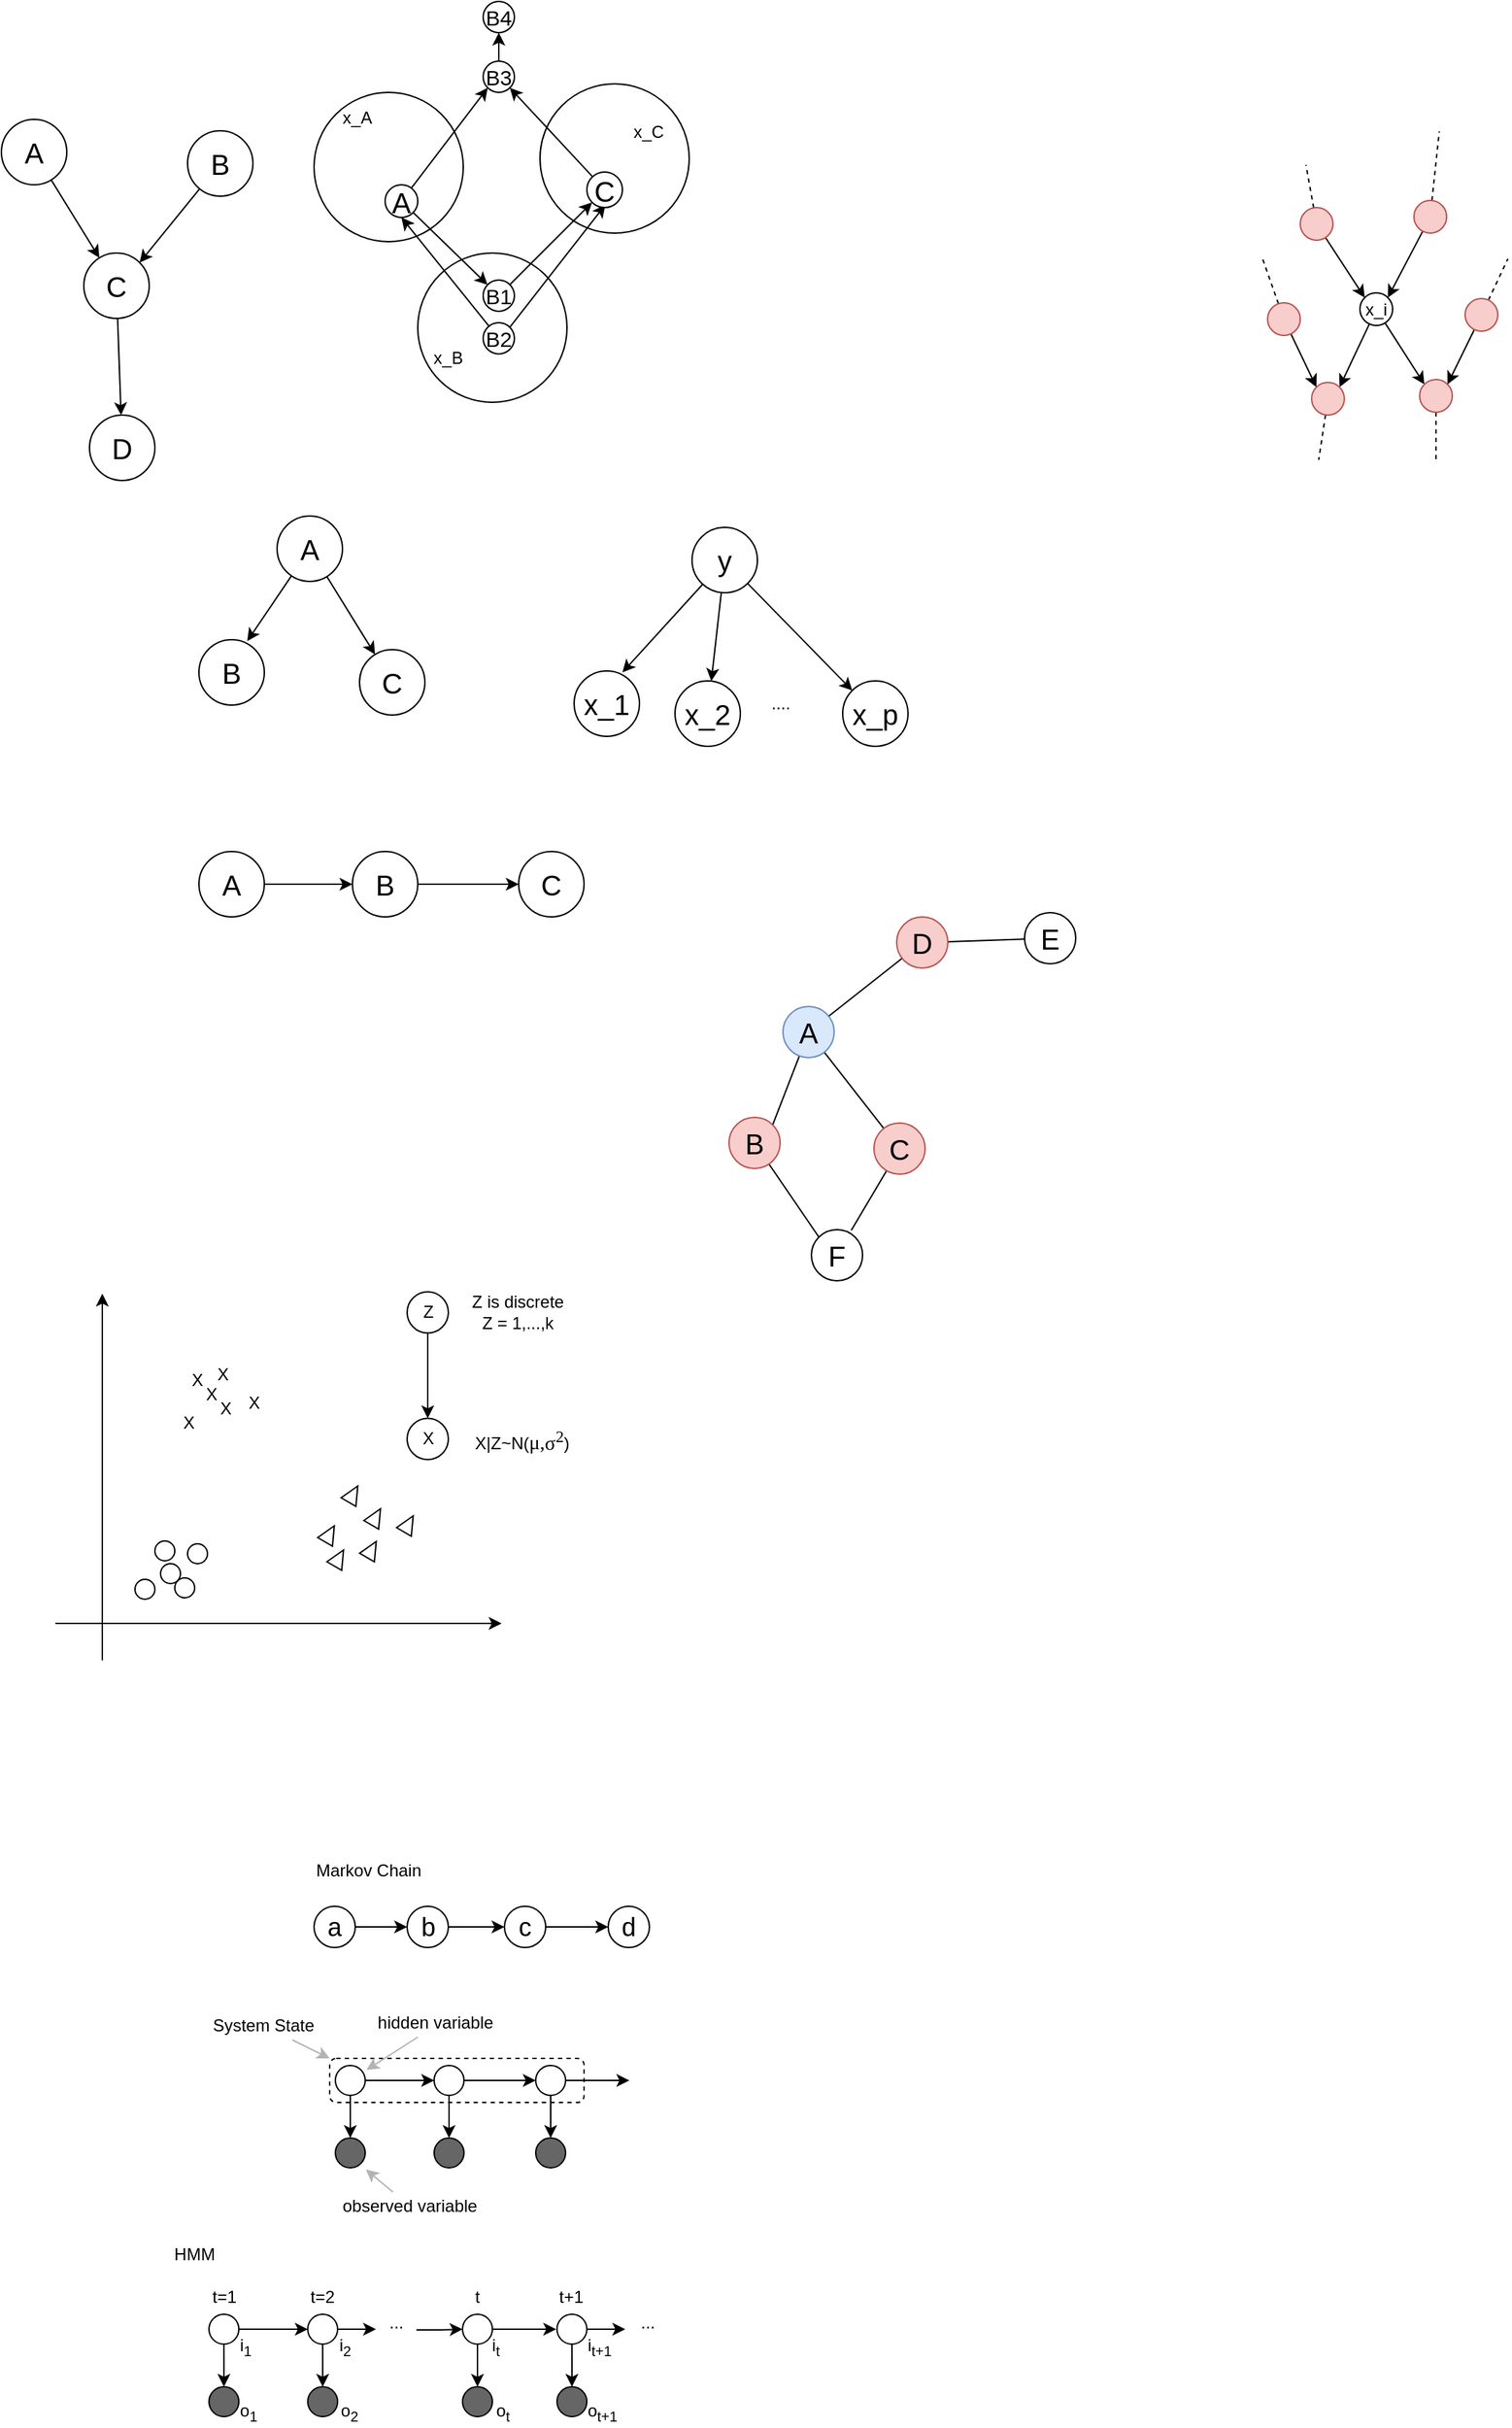 <mxfile version="13.6.2" type="device"><diagram id="UOqRjF8g526RQdRSGzFx" name="Page-1"><mxGraphModel dx="835" dy="733" grid="0" gridSize="10" guides="1" tooltips="1" connect="1" arrows="1" fold="1" page="0" pageScale="1" pageWidth="1000" pageHeight="960" math="0" shadow="0"><root><mxCell id="0"/><mxCell id="1" parent="0"/><mxCell id="JoXQw5JJh2pKvg714i9S-57" value="" style="rounded=1;whiteSpace=wrap;html=1;fillColor=none;dashed=1;" vertex="1" parent="1"><mxGeometry x="230" y="1414" width="179" height="31" as="geometry"/></mxCell><mxCell id="6k96HYvvzPzhT6aikkz2-30" value="" style="ellipse;whiteSpace=wrap;html=1;aspect=fixed;" parent="1" vertex="1"><mxGeometry x="378" y="25" width="105" height="105" as="geometry"/></mxCell><mxCell id="6k96HYvvzPzhT6aikkz2-29" value="" style="ellipse;whiteSpace=wrap;html=1;aspect=fixed;" parent="1" vertex="1"><mxGeometry x="292" y="144" width="105" height="105" as="geometry"/></mxCell><mxCell id="6k96HYvvzPzhT6aikkz2-26" value="" style="ellipse;whiteSpace=wrap;html=1;aspect=fixed;" parent="1" vertex="1"><mxGeometry x="219" y="31" width="105" height="105" as="geometry"/></mxCell><mxCell id="6k96HYvvzPzhT6aikkz2-6" style="rounded=0;orthogonalLoop=1;jettySize=auto;html=1;entryX=0.739;entryY=0.022;entryDx=0;entryDy=0;entryPerimeter=0;" parent="1" source="6k96HYvvzPzhT6aikkz2-1" target="6k96HYvvzPzhT6aikkz2-5" edge="1"><mxGeometry relative="1" as="geometry"/></mxCell><mxCell id="6k96HYvvzPzhT6aikkz2-7" style="edgeStyle=none;rounded=0;orthogonalLoop=1;jettySize=auto;html=1;" parent="1" source="6k96HYvvzPzhT6aikkz2-1" target="6k96HYvvzPzhT6aikkz2-4" edge="1"><mxGeometry relative="1" as="geometry"/></mxCell><mxCell id="6k96HYvvzPzhT6aikkz2-1" value="&lt;font style=&quot;font-size: 20px&quot;&gt;A&lt;/font&gt;" style="ellipse;whiteSpace=wrap;html=1;aspect=fixed;" parent="1" vertex="1"><mxGeometry x="193" y="329" width="46" height="46" as="geometry"/></mxCell><mxCell id="6k96HYvvzPzhT6aikkz2-4" value="&lt;font style=&quot;font-size: 20px&quot;&gt;C&lt;/font&gt;" style="ellipse;whiteSpace=wrap;html=1;aspect=fixed;" parent="1" vertex="1"><mxGeometry x="251" y="423" width="46" height="46" as="geometry"/></mxCell><mxCell id="6k96HYvvzPzhT6aikkz2-5" value="&lt;font style=&quot;font-size: 20px&quot;&gt;B&lt;/font&gt;" style="ellipse;whiteSpace=wrap;html=1;aspect=fixed;" parent="1" vertex="1"><mxGeometry x="138" y="416" width="46" height="46" as="geometry"/></mxCell><mxCell id="6k96HYvvzPzhT6aikkz2-11" style="edgeStyle=none;rounded=0;orthogonalLoop=1;jettySize=auto;html=1;entryX=0;entryY=0.5;entryDx=0;entryDy=0;" parent="1" source="6k96HYvvzPzhT6aikkz2-8" target="6k96HYvvzPzhT6aikkz2-9" edge="1"><mxGeometry relative="1" as="geometry"/></mxCell><mxCell id="6k96HYvvzPzhT6aikkz2-8" value="&lt;font style=&quot;font-size: 20px&quot;&gt;A&lt;/font&gt;" style="ellipse;whiteSpace=wrap;html=1;aspect=fixed;" parent="1" vertex="1"><mxGeometry x="138" y="565" width="46" height="46" as="geometry"/></mxCell><mxCell id="6k96HYvvzPzhT6aikkz2-12" style="edgeStyle=none;rounded=0;orthogonalLoop=1;jettySize=auto;html=1;entryX=0;entryY=0.5;entryDx=0;entryDy=0;" parent="1" source="6k96HYvvzPzhT6aikkz2-9" target="6k96HYvvzPzhT6aikkz2-10" edge="1"><mxGeometry relative="1" as="geometry"/></mxCell><mxCell id="6k96HYvvzPzhT6aikkz2-9" value="&lt;font style=&quot;font-size: 20px&quot;&gt;B&lt;/font&gt;" style="ellipse;whiteSpace=wrap;html=1;aspect=fixed;" parent="1" vertex="1"><mxGeometry x="246" y="565" width="46" height="46" as="geometry"/></mxCell><mxCell id="6k96HYvvzPzhT6aikkz2-10" value="&lt;font style=&quot;font-size: 20px&quot;&gt;C&lt;/font&gt;" style="ellipse;whiteSpace=wrap;html=1;aspect=fixed;" parent="1" vertex="1"><mxGeometry x="363" y="565" width="46" height="46" as="geometry"/></mxCell><mxCell id="6k96HYvvzPzhT6aikkz2-14" style="edgeStyle=none;rounded=0;orthogonalLoop=1;jettySize=auto;html=1;" parent="1" source="6k96HYvvzPzhT6aikkz2-15" target="6k96HYvvzPzhT6aikkz2-16" edge="1"><mxGeometry relative="1" as="geometry"/></mxCell><mxCell id="6k96HYvvzPzhT6aikkz2-15" value="&lt;font style=&quot;font-size: 20px&quot;&gt;A&lt;/font&gt;" style="ellipse;whiteSpace=wrap;html=1;aspect=fixed;" parent="1" vertex="1"><mxGeometry x="-1" y="50" width="46" height="46" as="geometry"/></mxCell><mxCell id="6k96HYvvzPzhT6aikkz2-20" style="edgeStyle=none;rounded=0;orthogonalLoop=1;jettySize=auto;html=1;" parent="1" source="6k96HYvvzPzhT6aikkz2-16" target="6k96HYvvzPzhT6aikkz2-19" edge="1"><mxGeometry relative="1" as="geometry"/></mxCell><mxCell id="6k96HYvvzPzhT6aikkz2-16" value="&lt;font style=&quot;font-size: 20px&quot;&gt;C&lt;/font&gt;" style="ellipse;whiteSpace=wrap;html=1;aspect=fixed;" parent="1" vertex="1"><mxGeometry x="57" y="144" width="46" height="46" as="geometry"/></mxCell><mxCell id="6k96HYvvzPzhT6aikkz2-18" style="edgeStyle=none;rounded=0;orthogonalLoop=1;jettySize=auto;html=1;entryX=1;entryY=0;entryDx=0;entryDy=0;" parent="1" source="6k96HYvvzPzhT6aikkz2-17" target="6k96HYvvzPzhT6aikkz2-16" edge="1"><mxGeometry relative="1" as="geometry"/></mxCell><mxCell id="6k96HYvvzPzhT6aikkz2-17" value="&lt;font style=&quot;font-size: 20px&quot;&gt;B&lt;/font&gt;" style="ellipse;whiteSpace=wrap;html=1;aspect=fixed;" parent="1" vertex="1"><mxGeometry x="130" y="58" width="46" height="46" as="geometry"/></mxCell><mxCell id="6k96HYvvzPzhT6aikkz2-19" value="&lt;font style=&quot;font-size: 20px&quot;&gt;D&lt;br&gt;&lt;/font&gt;" style="ellipse;whiteSpace=wrap;html=1;aspect=fixed;" parent="1" vertex="1"><mxGeometry x="61" y="258" width="46" height="46" as="geometry"/></mxCell><mxCell id="6k96HYvvzPzhT6aikkz2-21" style="edgeStyle=none;rounded=0;orthogonalLoop=1;jettySize=auto;html=1;" parent="1" source="6k96HYvvzPzhT6aikkz2-22" target="6k96HYvvzPzhT6aikkz2-23" edge="1"><mxGeometry relative="1" as="geometry"/></mxCell><mxCell id="6k96HYvvzPzhT6aikkz2-37" style="edgeStyle=none;rounded=0;orthogonalLoop=1;jettySize=auto;html=1;entryX=0;entryY=1;entryDx=0;entryDy=0;startArrow=none;startFill=0;endArrow=classic;endFill=1;" parent="1" source="6k96HYvvzPzhT6aikkz2-22" target="6k96HYvvzPzhT6aikkz2-36" edge="1"><mxGeometry relative="1" as="geometry"/></mxCell><mxCell id="6k96HYvvzPzhT6aikkz2-22" value="&lt;font style=&quot;font-size: 20px&quot;&gt;A&lt;/font&gt;" style="ellipse;whiteSpace=wrap;html=1;aspect=fixed;" parent="1" vertex="1"><mxGeometry x="269" y="96" width="23" height="23" as="geometry"/></mxCell><mxCell id="6k96HYvvzPzhT6aikkz2-23" value="&lt;font style=&quot;font-size: 15px&quot;&gt;B1&lt;/font&gt;" style="ellipse;whiteSpace=wrap;html=1;aspect=fixed;" parent="1" vertex="1"><mxGeometry x="338" y="163" width="22" height="22" as="geometry"/></mxCell><mxCell id="6k96HYvvzPzhT6aikkz2-24" style="edgeStyle=none;rounded=0;orthogonalLoop=1;jettySize=auto;html=1;entryX=1;entryY=0;entryDx=0;entryDy=0;endArrow=none;endFill=0;startArrow=classic;startFill=1;" parent="1" source="6k96HYvvzPzhT6aikkz2-25" target="6k96HYvvzPzhT6aikkz2-23" edge="1"><mxGeometry relative="1" as="geometry"/></mxCell><mxCell id="6k96HYvvzPzhT6aikkz2-33" style="edgeStyle=none;rounded=0;orthogonalLoop=1;jettySize=auto;html=1;entryX=1;entryY=0;entryDx=0;entryDy=0;startArrow=classic;startFill=1;endArrow=none;endFill=0;" parent="1" target="6k96HYvvzPzhT6aikkz2-31" edge="1"><mxGeometry relative="1" as="geometry"><mxPoint x="424" y="110" as="sourcePoint"/></mxGeometry></mxCell><mxCell id="6k96HYvvzPzhT6aikkz2-38" style="edgeStyle=none;rounded=0;orthogonalLoop=1;jettySize=auto;html=1;entryX=1;entryY=1;entryDx=0;entryDy=0;startArrow=none;startFill=0;endArrow=classic;endFill=1;" parent="1" source="6k96HYvvzPzhT6aikkz2-25" target="6k96HYvvzPzhT6aikkz2-36" edge="1"><mxGeometry relative="1" as="geometry"/></mxCell><mxCell id="6k96HYvvzPzhT6aikkz2-25" value="&lt;font style=&quot;font-size: 20px&quot;&gt;C&lt;/font&gt;" style="ellipse;whiteSpace=wrap;html=1;aspect=fixed;" parent="1" vertex="1"><mxGeometry x="411" y="87" width="25" height="25" as="geometry"/></mxCell><mxCell id="6k96HYvvzPzhT6aikkz2-28" value="x_A" style="text;html=1;align=center;verticalAlign=middle;resizable=0;points=[];autosize=1;" parent="1" vertex="1"><mxGeometry x="233" y="40" width="31" height="18" as="geometry"/></mxCell><mxCell id="6k96HYvvzPzhT6aikkz2-34" style="edgeStyle=none;rounded=0;orthogonalLoop=1;jettySize=auto;html=1;entryX=0.5;entryY=1;entryDx=0;entryDy=0;startArrow=none;startFill=0;endArrow=classic;endFill=1;" parent="1" source="6k96HYvvzPzhT6aikkz2-31" target="6k96HYvvzPzhT6aikkz2-22" edge="1"><mxGeometry relative="1" as="geometry"/></mxCell><mxCell id="6k96HYvvzPzhT6aikkz2-31" value="&lt;font style=&quot;font-size: 15px&quot;&gt;B2&lt;/font&gt;" style="ellipse;whiteSpace=wrap;html=1;aspect=fixed;" parent="1" vertex="1"><mxGeometry x="338" y="193" width="22" height="22" as="geometry"/></mxCell><mxCell id="6k96HYvvzPzhT6aikkz2-32" value="x_B" style="text;html=1;align=center;verticalAlign=middle;resizable=0;points=[];autosize=1;" parent="1" vertex="1"><mxGeometry x="297" y="209" width="31" height="18" as="geometry"/></mxCell><mxCell id="6k96HYvvzPzhT6aikkz2-35" value="x_C" style="text;html=1;align=center;verticalAlign=middle;resizable=0;points=[];autosize=1;" parent="1" vertex="1"><mxGeometry x="438" y="50" width="31" height="18" as="geometry"/></mxCell><mxCell id="6k96HYvvzPzhT6aikkz2-40" style="edgeStyle=none;rounded=0;orthogonalLoop=1;jettySize=auto;html=1;entryX=0.5;entryY=1;entryDx=0;entryDy=0;startArrow=none;startFill=0;endArrow=classic;endFill=1;" parent="1" source="6k96HYvvzPzhT6aikkz2-36" target="6k96HYvvzPzhT6aikkz2-39" edge="1"><mxGeometry relative="1" as="geometry"/></mxCell><mxCell id="6k96HYvvzPzhT6aikkz2-36" value="&lt;font style=&quot;font-size: 15px&quot;&gt;B3&lt;/font&gt;" style="ellipse;whiteSpace=wrap;html=1;aspect=fixed;" parent="1" vertex="1"><mxGeometry x="338" y="9" width="22" height="22" as="geometry"/></mxCell><mxCell id="6k96HYvvzPzhT6aikkz2-39" value="&lt;font style=&quot;font-size: 15px&quot;&gt;B4&lt;/font&gt;" style="ellipse;whiteSpace=wrap;html=1;aspect=fixed;" parent="1" vertex="1"><mxGeometry x="338" y="-33" width="22" height="22" as="geometry"/></mxCell><mxCell id="6k96HYvvzPzhT6aikkz2-50" style="edgeStyle=none;rounded=0;orthogonalLoop=1;jettySize=auto;html=1;entryX=0;entryY=0;entryDx=0;entryDy=0;startArrow=none;startFill=0;endArrow=classic;endFill=1;" parent="1" source="6k96HYvvzPzhT6aikkz2-41" target="6k96HYvvzPzhT6aikkz2-45" edge="1"><mxGeometry relative="1" as="geometry"/></mxCell><mxCell id="6k96HYvvzPzhT6aikkz2-51" style="edgeStyle=none;rounded=0;orthogonalLoop=1;jettySize=auto;html=1;entryX=1;entryY=0;entryDx=0;entryDy=0;startArrow=none;startFill=0;endArrow=classic;endFill=1;" parent="1" source="6k96HYvvzPzhT6aikkz2-41" target="6k96HYvvzPzhT6aikkz2-44" edge="1"><mxGeometry relative="1" as="geometry"/></mxCell><mxCell id="6k96HYvvzPzhT6aikkz2-41" value="&lt;font style=&quot;font-size: 12px&quot;&gt;x_i&lt;/font&gt;" style="ellipse;whiteSpace=wrap;html=1;aspect=fixed;" parent="1" vertex="1"><mxGeometry x="955" y="172" width="23" height="23" as="geometry"/></mxCell><mxCell id="6k96HYvvzPzhT6aikkz2-48" style="edgeStyle=none;rounded=0;orthogonalLoop=1;jettySize=auto;html=1;entryX=0;entryY=0;entryDx=0;entryDy=0;startArrow=none;startFill=0;endArrow=classic;endFill=1;" parent="1" source="6k96HYvvzPzhT6aikkz2-42" target="6k96HYvvzPzhT6aikkz2-41" edge="1"><mxGeometry relative="1" as="geometry"/></mxCell><mxCell id="6k96HYvvzPzhT6aikkz2-55" style="edgeStyle=none;rounded=0;orthogonalLoop=1;jettySize=auto;html=1;dashed=1;startArrow=none;startFill=0;endArrow=none;endFill=0;" parent="1" source="6k96HYvvzPzhT6aikkz2-42" edge="1"><mxGeometry relative="1" as="geometry"><mxPoint x="917" y="82" as="targetPoint"/></mxGeometry></mxCell><mxCell id="6k96HYvvzPzhT6aikkz2-42" value="" style="ellipse;whiteSpace=wrap;html=1;aspect=fixed;fillColor=#f8cecc;strokeColor=#b85450;" parent="1" vertex="1"><mxGeometry x="913" y="112" width="23" height="23" as="geometry"/></mxCell><mxCell id="6k96HYvvzPzhT6aikkz2-49" style="edgeStyle=none;rounded=0;orthogonalLoop=1;jettySize=auto;html=1;entryX=1;entryY=0;entryDx=0;entryDy=0;startArrow=none;startFill=0;endArrow=classic;endFill=1;" parent="1" source="6k96HYvvzPzhT6aikkz2-43" target="6k96HYvvzPzhT6aikkz2-41" edge="1"><mxGeometry relative="1" as="geometry"/></mxCell><mxCell id="6k96HYvvzPzhT6aikkz2-54" style="edgeStyle=none;rounded=0;orthogonalLoop=1;jettySize=auto;html=1;startArrow=none;startFill=0;endArrow=none;endFill=0;dashed=1;" parent="1" source="6k96HYvvzPzhT6aikkz2-43" edge="1"><mxGeometry relative="1" as="geometry"><mxPoint x="1010.828" y="58.414" as="targetPoint"/></mxGeometry></mxCell><mxCell id="6k96HYvvzPzhT6aikkz2-43" value="" style="ellipse;whiteSpace=wrap;html=1;aspect=fixed;fillColor=#f8cecc;strokeColor=#b85450;" parent="1" vertex="1"><mxGeometry x="993" y="107" width="23" height="23" as="geometry"/></mxCell><mxCell id="6k96HYvvzPzhT6aikkz2-58" style="edgeStyle=none;rounded=0;orthogonalLoop=1;jettySize=auto;html=1;dashed=1;startArrow=none;startFill=0;endArrow=none;endFill=0;" parent="1" source="6k96HYvvzPzhT6aikkz2-44" edge="1"><mxGeometry relative="1" as="geometry"><mxPoint x="926" y="289.448" as="targetPoint"/></mxGeometry></mxCell><mxCell id="6k96HYvvzPzhT6aikkz2-44" value="" style="ellipse;whiteSpace=wrap;html=1;aspect=fixed;fillColor=#f8cecc;strokeColor=#b85450;" parent="1" vertex="1"><mxGeometry x="921" y="235" width="23" height="23" as="geometry"/></mxCell><mxCell id="6k96HYvvzPzhT6aikkz2-59" style="edgeStyle=none;rounded=0;orthogonalLoop=1;jettySize=auto;html=1;dashed=1;startArrow=none;startFill=0;endArrow=none;endFill=0;" parent="1" source="6k96HYvvzPzhT6aikkz2-45" edge="1"><mxGeometry relative="1" as="geometry"><mxPoint x="1008.5" y="290.138" as="targetPoint"/></mxGeometry></mxCell><mxCell id="6k96HYvvzPzhT6aikkz2-45" value="" style="ellipse;whiteSpace=wrap;html=1;aspect=fixed;fillColor=#f8cecc;strokeColor=#b85450;" parent="1" vertex="1"><mxGeometry x="997" y="233" width="23" height="23" as="geometry"/></mxCell><mxCell id="6k96HYvvzPzhT6aikkz2-52" style="edgeStyle=none;rounded=0;orthogonalLoop=1;jettySize=auto;html=1;entryX=0;entryY=0;entryDx=0;entryDy=0;startArrow=none;startFill=0;endArrow=classic;endFill=1;" parent="1" source="6k96HYvvzPzhT6aikkz2-46" target="6k96HYvvzPzhT6aikkz2-44" edge="1"><mxGeometry relative="1" as="geometry"/></mxCell><mxCell id="6k96HYvvzPzhT6aikkz2-56" style="edgeStyle=none;rounded=0;orthogonalLoop=1;jettySize=auto;html=1;dashed=1;startArrow=none;startFill=0;endArrow=none;endFill=0;" parent="1" source="6k96HYvvzPzhT6aikkz2-46" edge="1"><mxGeometry relative="1" as="geometry"><mxPoint x="886" y="146.69" as="targetPoint"/></mxGeometry></mxCell><mxCell id="6k96HYvvzPzhT6aikkz2-46" value="" style="ellipse;whiteSpace=wrap;html=1;aspect=fixed;fillColor=#f8cecc;strokeColor=#b85450;" parent="1" vertex="1"><mxGeometry x="890" y="179" width="23" height="23" as="geometry"/></mxCell><mxCell id="6k96HYvvzPzhT6aikkz2-53" style="edgeStyle=none;rounded=0;orthogonalLoop=1;jettySize=auto;html=1;entryX=1;entryY=0;entryDx=0;entryDy=0;startArrow=none;startFill=0;endArrow=classic;endFill=1;" parent="1" source="6k96HYvvzPzhT6aikkz2-47" target="6k96HYvvzPzhT6aikkz2-45" edge="1"><mxGeometry relative="1" as="geometry"/></mxCell><mxCell id="6k96HYvvzPzhT6aikkz2-57" style="edgeStyle=none;rounded=0;orthogonalLoop=1;jettySize=auto;html=1;dashed=1;startArrow=none;startFill=0;endArrow=none;endFill=0;" parent="1" source="6k96HYvvzPzhT6aikkz2-47" edge="1"><mxGeometry relative="1" as="geometry"><mxPoint x="1059.103" y="148.069" as="targetPoint"/></mxGeometry></mxCell><mxCell id="6k96HYvvzPzhT6aikkz2-47" value="" style="ellipse;whiteSpace=wrap;html=1;aspect=fixed;fillColor=#f8cecc;strokeColor=#b85450;" parent="1" vertex="1"><mxGeometry x="1029" y="176" width="23" height="23" as="geometry"/></mxCell><mxCell id="6k96HYvvzPzhT6aikkz2-60" style="rounded=0;orthogonalLoop=1;jettySize=auto;html=1;entryX=0.739;entryY=0.022;entryDx=0;entryDy=0;entryPerimeter=0;" parent="1" source="6k96HYvvzPzhT6aikkz2-62" target="6k96HYvvzPzhT6aikkz2-64" edge="1"><mxGeometry relative="1" as="geometry"/></mxCell><mxCell id="6k96HYvvzPzhT6aikkz2-61" style="edgeStyle=none;rounded=0;orthogonalLoop=1;jettySize=auto;html=1;" parent="1" source="6k96HYvvzPzhT6aikkz2-62" target="6k96HYvvzPzhT6aikkz2-63" edge="1"><mxGeometry relative="1" as="geometry"/></mxCell><mxCell id="6k96HYvvzPzhT6aikkz2-66" style="edgeStyle=none;rounded=0;orthogonalLoop=1;jettySize=auto;html=1;entryX=0;entryY=0;entryDx=0;entryDy=0;startArrow=none;startFill=0;endArrow=classic;endFill=1;" parent="1" source="6k96HYvvzPzhT6aikkz2-62" target="6k96HYvvzPzhT6aikkz2-65" edge="1"><mxGeometry relative="1" as="geometry"/></mxCell><mxCell id="6k96HYvvzPzhT6aikkz2-62" value="&lt;font style=&quot;font-size: 20px&quot;&gt;y&lt;/font&gt;" style="ellipse;whiteSpace=wrap;html=1;aspect=fixed;" parent="1" vertex="1"><mxGeometry x="485" y="337" width="46" height="46" as="geometry"/></mxCell><mxCell id="6k96HYvvzPzhT6aikkz2-63" value="&lt;font style=&quot;font-size: 20px&quot;&gt;x_2&lt;/font&gt;" style="ellipse;whiteSpace=wrap;html=1;aspect=fixed;" parent="1" vertex="1"><mxGeometry x="473" y="445" width="46" height="46" as="geometry"/></mxCell><mxCell id="6k96HYvvzPzhT6aikkz2-64" value="&lt;font style=&quot;font-size: 20px&quot;&gt;x_1&lt;/font&gt;" style="ellipse;whiteSpace=wrap;html=1;aspect=fixed;" parent="1" vertex="1"><mxGeometry x="402" y="438" width="46" height="46" as="geometry"/></mxCell><mxCell id="6k96HYvvzPzhT6aikkz2-65" value="&lt;font style=&quot;font-size: 20px&quot;&gt;x_p&lt;/font&gt;" style="ellipse;whiteSpace=wrap;html=1;aspect=fixed;" parent="1" vertex="1"><mxGeometry x="591" y="445" width="46" height="46" as="geometry"/></mxCell><mxCell id="6k96HYvvzPzhT6aikkz2-67" value="...." style="text;html=1;align=center;verticalAlign=middle;resizable=0;points=[];autosize=1;" parent="1" vertex="1"><mxGeometry x="535" y="452" width="23" height="18" as="geometry"/></mxCell><mxCell id="6k96HYvvzPzhT6aikkz2-73" style="edgeStyle=none;rounded=0;orthogonalLoop=1;jettySize=auto;html=1;entryX=1;entryY=0;entryDx=0;entryDy=0;startArrow=none;startFill=0;endArrow=none;endFill=0;" parent="1" source="6k96HYvvzPzhT6aikkz2-68" target="6k96HYvvzPzhT6aikkz2-69" edge="1"><mxGeometry relative="1" as="geometry"/></mxCell><mxCell id="6k96HYvvzPzhT6aikkz2-74" style="edgeStyle=none;rounded=0;orthogonalLoop=1;jettySize=auto;html=1;startArrow=none;startFill=0;endArrow=none;endFill=0;" parent="1" source="6k96HYvvzPzhT6aikkz2-68" target="6k96HYvvzPzhT6aikkz2-70" edge="1"><mxGeometry relative="1" as="geometry"/></mxCell><mxCell id="6k96HYvvzPzhT6aikkz2-75" style="edgeStyle=none;rounded=0;orthogonalLoop=1;jettySize=auto;html=1;startArrow=none;startFill=0;endArrow=none;endFill=0;" parent="1" source="6k96HYvvzPzhT6aikkz2-68" target="6k96HYvvzPzhT6aikkz2-71" edge="1"><mxGeometry relative="1" as="geometry"/></mxCell><mxCell id="6k96HYvvzPzhT6aikkz2-68" value="&lt;font style=&quot;font-size: 20px&quot;&gt;A&lt;/font&gt;" style="ellipse;whiteSpace=wrap;html=1;aspect=fixed;fillColor=#dae8fc;strokeColor=#6c8ebf;" parent="1" vertex="1"><mxGeometry x="549" y="674" width="36" height="36" as="geometry"/></mxCell><mxCell id="6k96HYvvzPzhT6aikkz2-78" style="edgeStyle=none;rounded=0;orthogonalLoop=1;jettySize=auto;html=1;entryX=0;entryY=0;entryDx=0;entryDy=0;startArrow=none;startFill=0;endArrow=none;endFill=0;" parent="1" source="6k96HYvvzPzhT6aikkz2-69" target="6k96HYvvzPzhT6aikkz2-77" edge="1"><mxGeometry relative="1" as="geometry"/></mxCell><mxCell id="6k96HYvvzPzhT6aikkz2-69" value="&lt;font style=&quot;font-size: 20px&quot;&gt;B&lt;/font&gt;" style="ellipse;whiteSpace=wrap;html=1;aspect=fixed;fillColor=#f8cecc;strokeColor=#b85450;" parent="1" vertex="1"><mxGeometry x="511" y="752" width="36" height="36" as="geometry"/></mxCell><mxCell id="6k96HYvvzPzhT6aikkz2-79" style="edgeStyle=none;rounded=0;orthogonalLoop=1;jettySize=auto;html=1;entryX=0.779;entryY=0.014;entryDx=0;entryDy=0;entryPerimeter=0;startArrow=none;startFill=0;endArrow=none;endFill=0;" parent="1" source="6k96HYvvzPzhT6aikkz2-70" target="6k96HYvvzPzhT6aikkz2-77" edge="1"><mxGeometry relative="1" as="geometry"/></mxCell><mxCell id="6k96HYvvzPzhT6aikkz2-70" value="&lt;font style=&quot;font-size: 20px&quot;&gt;C&lt;/font&gt;" style="ellipse;whiteSpace=wrap;html=1;aspect=fixed;fillColor=#f8cecc;strokeColor=#b85450;" parent="1" vertex="1"><mxGeometry x="613" y="756" width="36" height="36" as="geometry"/></mxCell><mxCell id="6k96HYvvzPzhT6aikkz2-76" style="edgeStyle=none;rounded=0;orthogonalLoop=1;jettySize=auto;html=1;startArrow=none;startFill=0;endArrow=none;endFill=0;" parent="1" source="6k96HYvvzPzhT6aikkz2-71" target="6k96HYvvzPzhT6aikkz2-72" edge="1"><mxGeometry relative="1" as="geometry"/></mxCell><mxCell id="6k96HYvvzPzhT6aikkz2-71" value="&lt;font style=&quot;font-size: 20px&quot;&gt;D&lt;/font&gt;" style="ellipse;whiteSpace=wrap;html=1;aspect=fixed;fillColor=#f8cecc;strokeColor=#b85450;" parent="1" vertex="1"><mxGeometry x="629" y="611" width="36" height="36" as="geometry"/></mxCell><mxCell id="6k96HYvvzPzhT6aikkz2-72" value="&lt;font style=&quot;font-size: 20px&quot;&gt;E&lt;/font&gt;" style="ellipse;whiteSpace=wrap;html=1;aspect=fixed;" parent="1" vertex="1"><mxGeometry x="719" y="608" width="36" height="36" as="geometry"/></mxCell><mxCell id="6k96HYvvzPzhT6aikkz2-77" value="&lt;font style=&quot;font-size: 20px&quot;&gt;F&lt;/font&gt;" style="ellipse;whiteSpace=wrap;html=1;aspect=fixed;" parent="1" vertex="1"><mxGeometry x="569" y="831" width="36" height="36" as="geometry"/></mxCell><mxCell id="JoXQw5JJh2pKvg714i9S-1" value="" style="endArrow=classic;html=1;" edge="1" parent="1"><mxGeometry width="50" height="50" relative="1" as="geometry"><mxPoint x="70" y="1134" as="sourcePoint"/><mxPoint x="70" y="876" as="targetPoint"/></mxGeometry></mxCell><mxCell id="JoXQw5JJh2pKvg714i9S-2" value="" style="endArrow=classic;html=1;" edge="1" parent="1"><mxGeometry width="50" height="50" relative="1" as="geometry"><mxPoint x="37" y="1108" as="sourcePoint"/><mxPoint x="351" y="1108" as="targetPoint"/></mxGeometry></mxCell><mxCell id="JoXQw5JJh2pKvg714i9S-3" value="" style="ellipse;whiteSpace=wrap;html=1;aspect=fixed;" vertex="1" parent="1"><mxGeometry x="111" y="1066" width="14" height="14" as="geometry"/></mxCell><mxCell id="JoXQw5JJh2pKvg714i9S-4" value="" style="ellipse;whiteSpace=wrap;html=1;aspect=fixed;" vertex="1" parent="1"><mxGeometry x="93" y="1077" width="14" height="14" as="geometry"/></mxCell><mxCell id="JoXQw5JJh2pKvg714i9S-5" value="" style="ellipse;whiteSpace=wrap;html=1;aspect=fixed;" vertex="1" parent="1"><mxGeometry x="107" y="1050" width="14" height="14" as="geometry"/></mxCell><mxCell id="JoXQw5JJh2pKvg714i9S-7" value="" style="ellipse;whiteSpace=wrap;html=1;aspect=fixed;" vertex="1" parent="1"><mxGeometry x="121" y="1076" width="14" height="14" as="geometry"/></mxCell><mxCell id="JoXQw5JJh2pKvg714i9S-8" value="" style="ellipse;whiteSpace=wrap;html=1;aspect=fixed;" vertex="1" parent="1"><mxGeometry x="130" y="1052" width="14" height="14" as="geometry"/></mxCell><mxCell id="JoXQw5JJh2pKvg714i9S-9" value="X" style="text;html=1;strokeColor=none;fillColor=none;align=center;verticalAlign=middle;whiteSpace=wrap;rounded=0;" vertex="1" parent="1"><mxGeometry x="117" y="927" width="40" height="20" as="geometry"/></mxCell><mxCell id="JoXQw5JJh2pKvg714i9S-10" value="X" style="text;html=1;strokeColor=none;fillColor=none;align=center;verticalAlign=middle;whiteSpace=wrap;rounded=0;" vertex="1" parent="1"><mxGeometry x="127" y="937" width="40" height="20" as="geometry"/></mxCell><mxCell id="JoXQw5JJh2pKvg714i9S-11" value="X" style="text;html=1;strokeColor=none;fillColor=none;align=center;verticalAlign=middle;whiteSpace=wrap;rounded=0;" vertex="1" parent="1"><mxGeometry x="137" y="947" width="40" height="20" as="geometry"/></mxCell><mxCell id="JoXQw5JJh2pKvg714i9S-12" value="X" style="text;html=1;strokeColor=none;fillColor=none;align=center;verticalAlign=middle;whiteSpace=wrap;rounded=0;" vertex="1" parent="1"><mxGeometry x="135" y="923" width="40" height="20" as="geometry"/></mxCell><mxCell id="JoXQw5JJh2pKvg714i9S-13" value="X" style="text;html=1;strokeColor=none;fillColor=none;align=center;verticalAlign=middle;whiteSpace=wrap;rounded=0;" vertex="1" parent="1"><mxGeometry x="111" y="957" width="40" height="20" as="geometry"/></mxCell><mxCell id="JoXQw5JJh2pKvg714i9S-14" value="X" style="text;html=1;strokeColor=none;fillColor=none;align=center;verticalAlign=middle;whiteSpace=wrap;rounded=0;" vertex="1" parent="1"><mxGeometry x="157" y="943" width="40" height="20" as="geometry"/></mxCell><mxCell id="JoXQw5JJh2pKvg714i9S-15" value="" style="triangle;whiteSpace=wrap;html=1;rotation=-60;" vertex="1" parent="1"><mxGeometry x="240" y="1011" width="13" height="12" as="geometry"/></mxCell><mxCell id="JoXQw5JJh2pKvg714i9S-16" value="" style="triangle;whiteSpace=wrap;html=1;rotation=-60;" vertex="1" parent="1"><mxGeometry x="223.5" y="1039" width="13" height="12" as="geometry"/></mxCell><mxCell id="JoXQw5JJh2pKvg714i9S-17" value="" style="triangle;whiteSpace=wrap;html=1;rotation=-60;" vertex="1" parent="1"><mxGeometry x="256" y="1027" width="13" height="12" as="geometry"/></mxCell><mxCell id="JoXQw5JJh2pKvg714i9S-18" value="" style="triangle;whiteSpace=wrap;html=1;rotation=-60;" vertex="1" parent="1"><mxGeometry x="279" y="1032" width="13" height="12" as="geometry"/></mxCell><mxCell id="JoXQw5JJh2pKvg714i9S-19" value="" style="triangle;whiteSpace=wrap;html=1;rotation=-60;" vertex="1" parent="1"><mxGeometry x="253" y="1050" width="13" height="12" as="geometry"/></mxCell><mxCell id="JoXQw5JJh2pKvg714i9S-21" value="" style="triangle;whiteSpace=wrap;html=1;rotation=-60;" vertex="1" parent="1"><mxGeometry x="230" y="1056" width="13" height="12" as="geometry"/></mxCell><mxCell id="JoXQw5JJh2pKvg714i9S-25" style="edgeStyle=orthogonalEdgeStyle;rounded=0;orthogonalLoop=1;jettySize=auto;html=1;entryX=0.5;entryY=0;entryDx=0;entryDy=0;" edge="1" parent="1" source="JoXQw5JJh2pKvg714i9S-23" target="JoXQw5JJh2pKvg714i9S-24"><mxGeometry relative="1" as="geometry"/></mxCell><mxCell id="JoXQw5JJh2pKvg714i9S-23" value="Z" style="ellipse;whiteSpace=wrap;html=1;aspect=fixed;" vertex="1" parent="1"><mxGeometry x="284.5" y="874.75" width="29" height="29" as="geometry"/></mxCell><mxCell id="JoXQw5JJh2pKvg714i9S-24" value="X" style="ellipse;whiteSpace=wrap;html=1;aspect=fixed;" vertex="1" parent="1"><mxGeometry x="284.5" y="963.75" width="29" height="29" as="geometry"/></mxCell><mxCell id="JoXQw5JJh2pKvg714i9S-26" value="Z is discrete&lt;br&gt;Z = 1,...,k" style="text;html=1;align=center;verticalAlign=middle;resizable=0;points=[];autosize=1;" vertex="1" parent="1"><mxGeometry x="324.5" y="873.25" width="75" height="32" as="geometry"/></mxCell><mxCell id="JoXQw5JJh2pKvg714i9S-27" value="X|Z~N(&lt;span style=&quot;font-family: &amp;#34;microsoft yahei&amp;#34; ; font-size: 14px&quot;&gt;μ,&lt;/span&gt;&lt;span style=&quot;font-family: &amp;#34;microsoft yahei&amp;#34; ; font-size: 14px&quot;&gt;σ&lt;sup&gt;2&lt;/sup&gt;&lt;/span&gt;)" style="text;html=1;align=center;verticalAlign=middle;resizable=0;points=[];autosize=1;" vertex="1" parent="1"><mxGeometry x="324.5" y="967.75" width="80" height="24" as="geometry"/></mxCell><mxCell id="JoXQw5JJh2pKvg714i9S-35" style="edgeStyle=orthogonalEdgeStyle;rounded=0;orthogonalLoop=1;jettySize=auto;html=1;entryX=0;entryY=0.5;entryDx=0;entryDy=0;" edge="1" parent="1" source="JoXQw5JJh2pKvg714i9S-28" target="JoXQw5JJh2pKvg714i9S-32"><mxGeometry relative="1" as="geometry"/></mxCell><mxCell id="JoXQw5JJh2pKvg714i9S-28" value="&lt;font style=&quot;font-size: 18px&quot;&gt;a&lt;/font&gt;" style="ellipse;whiteSpace=wrap;html=1;aspect=fixed;" vertex="1" parent="1"><mxGeometry x="219" y="1307" width="29" height="29" as="geometry"/></mxCell><mxCell id="JoXQw5JJh2pKvg714i9S-36" style="edgeStyle=orthogonalEdgeStyle;rounded=0;orthogonalLoop=1;jettySize=auto;html=1;entryX=0;entryY=0.5;entryDx=0;entryDy=0;" edge="1" parent="1" source="JoXQw5JJh2pKvg714i9S-32" target="JoXQw5JJh2pKvg714i9S-33"><mxGeometry relative="1" as="geometry"/></mxCell><mxCell id="JoXQw5JJh2pKvg714i9S-32" value="&lt;font style=&quot;font-size: 18px&quot;&gt;b&lt;/font&gt;" style="ellipse;whiteSpace=wrap;html=1;aspect=fixed;" vertex="1" parent="1"><mxGeometry x="284.5" y="1307" width="29" height="29" as="geometry"/></mxCell><mxCell id="JoXQw5JJh2pKvg714i9S-37" style="edgeStyle=orthogonalEdgeStyle;rounded=0;orthogonalLoop=1;jettySize=auto;html=1;entryX=0;entryY=0.5;entryDx=0;entryDy=0;" edge="1" parent="1" source="JoXQw5JJh2pKvg714i9S-33" target="JoXQw5JJh2pKvg714i9S-34"><mxGeometry relative="1" as="geometry"/></mxCell><mxCell id="JoXQw5JJh2pKvg714i9S-33" value="&lt;font style=&quot;font-size: 18px&quot;&gt;c&lt;/font&gt;" style="ellipse;whiteSpace=wrap;html=1;aspect=fixed;" vertex="1" parent="1"><mxGeometry x="353" y="1307" width="29" height="29" as="geometry"/></mxCell><mxCell id="JoXQw5JJh2pKvg714i9S-34" value="&lt;font style=&quot;font-size: 18px&quot;&gt;d&lt;/font&gt;" style="ellipse;whiteSpace=wrap;html=1;aspect=fixed;" vertex="1" parent="1"><mxGeometry x="426" y="1307" width="29" height="29" as="geometry"/></mxCell><mxCell id="JoXQw5JJh2pKvg714i9S-38" value="Markov Chain" style="text;html=1;align=center;verticalAlign=middle;resizable=0;points=[];autosize=1;" vertex="1" parent="1"><mxGeometry x="215" y="1273" width="84" height="18" as="geometry"/></mxCell><mxCell id="JoXQw5JJh2pKvg714i9S-51" style="edgeStyle=orthogonalEdgeStyle;rounded=0;orthogonalLoop=1;jettySize=auto;html=1;entryX=0.5;entryY=0;entryDx=0;entryDy=0;" edge="1" parent="1" source="JoXQw5JJh2pKvg714i9S-40" target="JoXQw5JJh2pKvg714i9S-48"><mxGeometry relative="1" as="geometry"/></mxCell><mxCell id="JoXQw5JJh2pKvg714i9S-53" style="edgeStyle=orthogonalEdgeStyle;rounded=0;orthogonalLoop=1;jettySize=auto;html=1;entryX=0;entryY=0.5;entryDx=0;entryDy=0;" edge="1" parent="1" source="JoXQw5JJh2pKvg714i9S-40" target="JoXQw5JJh2pKvg714i9S-46"><mxGeometry relative="1" as="geometry"/></mxCell><mxCell id="JoXQw5JJh2pKvg714i9S-40" value="" style="ellipse;whiteSpace=wrap;html=1;aspect=fixed;" vertex="1" parent="1"><mxGeometry x="234" y="1419" width="21" height="21" as="geometry"/></mxCell><mxCell id="JoXQw5JJh2pKvg714i9S-54" style="edgeStyle=orthogonalEdgeStyle;rounded=0;orthogonalLoop=1;jettySize=auto;html=1;entryX=0;entryY=0.5;entryDx=0;entryDy=0;" edge="1" parent="1" source="JoXQw5JJh2pKvg714i9S-46" target="JoXQw5JJh2pKvg714i9S-47"><mxGeometry relative="1" as="geometry"/></mxCell><mxCell id="JoXQw5JJh2pKvg714i9S-56" style="edgeStyle=orthogonalEdgeStyle;rounded=0;orthogonalLoop=1;jettySize=auto;html=1;entryX=0.5;entryY=0;entryDx=0;entryDy=0;" edge="1" parent="1" source="JoXQw5JJh2pKvg714i9S-46" target="JoXQw5JJh2pKvg714i9S-49"><mxGeometry relative="1" as="geometry"/></mxCell><mxCell id="JoXQw5JJh2pKvg714i9S-46" value="" style="ellipse;whiteSpace=wrap;html=1;aspect=fixed;" vertex="1" parent="1"><mxGeometry x="303.5" y="1419" width="21" height="21" as="geometry"/></mxCell><mxCell id="JoXQw5JJh2pKvg714i9S-55" style="edgeStyle=orthogonalEdgeStyle;rounded=0;orthogonalLoop=1;jettySize=auto;html=1;entryX=0.5;entryY=0;entryDx=0;entryDy=0;" edge="1" parent="1" source="JoXQw5JJh2pKvg714i9S-47" target="JoXQw5JJh2pKvg714i9S-50"><mxGeometry relative="1" as="geometry"/></mxCell><mxCell id="JoXQw5JJh2pKvg714i9S-58" style="edgeStyle=orthogonalEdgeStyle;rounded=0;orthogonalLoop=1;jettySize=auto;html=1;" edge="1" parent="1" source="JoXQw5JJh2pKvg714i9S-47"><mxGeometry relative="1" as="geometry"><mxPoint x="440.862" y="1429.5" as="targetPoint"/></mxGeometry></mxCell><mxCell id="JoXQw5JJh2pKvg714i9S-47" value="" style="ellipse;whiteSpace=wrap;html=1;aspect=fixed;" vertex="1" parent="1"><mxGeometry x="375" y="1419" width="21" height="21" as="geometry"/></mxCell><mxCell id="JoXQw5JJh2pKvg714i9S-48" value="" style="ellipse;whiteSpace=wrap;html=1;aspect=fixed;fillColor=#666666;" vertex="1" parent="1"><mxGeometry x="234" y="1470" width="21" height="21" as="geometry"/></mxCell><mxCell id="JoXQw5JJh2pKvg714i9S-49" value="" style="ellipse;whiteSpace=wrap;html=1;aspect=fixed;fillColor=#666666;" vertex="1" parent="1"><mxGeometry x="303.5" y="1470" width="21" height="21" as="geometry"/></mxCell><mxCell id="JoXQw5JJh2pKvg714i9S-50" value="" style="ellipse;whiteSpace=wrap;html=1;aspect=fixed;fillColor=#666666;" vertex="1" parent="1"><mxGeometry x="375" y="1470" width="21" height="21" as="geometry"/></mxCell><mxCell id="JoXQw5JJh2pKvg714i9S-60" style="rounded=0;orthogonalLoop=1;jettySize=auto;html=1;entryX=0;entryY=0;entryDx=0;entryDy=0;strokeColor=#B3B3B3;" edge="1" parent="1" source="JoXQw5JJh2pKvg714i9S-59" target="JoXQw5JJh2pKvg714i9S-57"><mxGeometry relative="1" as="geometry"/></mxCell><mxCell id="JoXQw5JJh2pKvg714i9S-59" value="System State" style="text;html=1;strokeColor=none;fillColor=none;align=center;verticalAlign=middle;whiteSpace=wrap;rounded=0;dashed=1;" vertex="1" parent="1"><mxGeometry x="144" y="1381" width="79" height="20" as="geometry"/></mxCell><mxCell id="JoXQw5JJh2pKvg714i9S-64" style="edgeStyle=none;rounded=0;orthogonalLoop=1;jettySize=auto;html=1;entryX=1;entryY=0;entryDx=0;entryDy=0;strokeColor=#B3B3B3;" edge="1" parent="1"><mxGeometry relative="1" as="geometry"><mxPoint x="292.081" y="1399" as="sourcePoint"/><mxPoint x="255.925" y="1422.075" as="targetPoint"/></mxGeometry></mxCell><mxCell id="JoXQw5JJh2pKvg714i9S-61" value="hidden variable" style="text;html=1;strokeColor=none;fillColor=none;align=center;verticalAlign=middle;whiteSpace=wrap;rounded=0;dashed=1;" vertex="1" parent="1"><mxGeometry x="259.5" y="1379" width="88.5" height="20" as="geometry"/></mxCell><mxCell id="JoXQw5JJh2pKvg714i9S-63" style="edgeStyle=none;rounded=0;orthogonalLoop=1;jettySize=auto;html=1;strokeColor=#B3B3B3;" edge="1" parent="1" source="JoXQw5JJh2pKvg714i9S-62"><mxGeometry relative="1" as="geometry"><mxPoint x="255.517" y="1492.207" as="targetPoint"/></mxGeometry></mxCell><mxCell id="JoXQw5JJh2pKvg714i9S-62" value="observed variable" style="text;html=1;strokeColor=none;fillColor=none;align=center;verticalAlign=middle;whiteSpace=wrap;rounded=0;dashed=1;" vertex="1" parent="1"><mxGeometry x="230" y="1508" width="113" height="20" as="geometry"/></mxCell><mxCell id="JoXQw5JJh2pKvg714i9S-65" style="edgeStyle=orthogonalEdgeStyle;rounded=0;orthogonalLoop=1;jettySize=auto;html=1;entryX=0.5;entryY=0;entryDx=0;entryDy=0;" edge="1" parent="1" source="JoXQw5JJh2pKvg714i9S-67" target="JoXQw5JJh2pKvg714i9S-74"><mxGeometry relative="1" as="geometry"/></mxCell><mxCell id="JoXQw5JJh2pKvg714i9S-66" style="edgeStyle=orthogonalEdgeStyle;rounded=0;orthogonalLoop=1;jettySize=auto;html=1;entryX=0;entryY=0.5;entryDx=0;entryDy=0;" edge="1" parent="1" source="JoXQw5JJh2pKvg714i9S-67" target="JoXQw5JJh2pKvg714i9S-70"><mxGeometry relative="1" as="geometry"/></mxCell><mxCell id="JoXQw5JJh2pKvg714i9S-67" value="" style="ellipse;whiteSpace=wrap;html=1;aspect=fixed;" vertex="1" parent="1"><mxGeometry x="145.07" y="1594" width="21" height="21" as="geometry"/></mxCell><mxCell id="JoXQw5JJh2pKvg714i9S-68" style="edgeStyle=orthogonalEdgeStyle;rounded=0;orthogonalLoop=1;jettySize=auto;html=1;entryX=0;entryY=0.5;entryDx=0;entryDy=0;" edge="1" parent="1" target="JoXQw5JJh2pKvg714i9S-73"><mxGeometry relative="1" as="geometry"><mxPoint x="291" y="1605" as="sourcePoint"/><Array as="points"><mxPoint x="307" y="1605"/></Array></mxGeometry></mxCell><mxCell id="JoXQw5JJh2pKvg714i9S-69" style="edgeStyle=orthogonalEdgeStyle;rounded=0;orthogonalLoop=1;jettySize=auto;html=1;entryX=0.5;entryY=0;entryDx=0;entryDy=0;" edge="1" parent="1" source="JoXQw5JJh2pKvg714i9S-70" target="JoXQw5JJh2pKvg714i9S-75"><mxGeometry relative="1" as="geometry"/></mxCell><mxCell id="JoXQw5JJh2pKvg714i9S-80" style="edgeStyle=none;rounded=0;orthogonalLoop=1;jettySize=auto;html=1;" edge="1" parent="1" source="JoXQw5JJh2pKvg714i9S-70"><mxGeometry relative="1" as="geometry"><mxPoint x="262.6" y="1604.5" as="targetPoint"/></mxGeometry></mxCell><mxCell id="JoXQw5JJh2pKvg714i9S-70" value="" style="ellipse;whiteSpace=wrap;html=1;aspect=fixed;" vertex="1" parent="1"><mxGeometry x="214.57" y="1594" width="21" height="21" as="geometry"/></mxCell><mxCell id="JoXQw5JJh2pKvg714i9S-71" style="edgeStyle=orthogonalEdgeStyle;rounded=0;orthogonalLoop=1;jettySize=auto;html=1;entryX=0.5;entryY=0;entryDx=0;entryDy=0;" edge="1" parent="1" source="JoXQw5JJh2pKvg714i9S-73" target="JoXQw5JJh2pKvg714i9S-76"><mxGeometry relative="1" as="geometry"/></mxCell><mxCell id="JoXQw5JJh2pKvg714i9S-72" style="edgeStyle=orthogonalEdgeStyle;rounded=0;orthogonalLoop=1;jettySize=auto;html=1;" edge="1" parent="1" source="JoXQw5JJh2pKvg714i9S-73"><mxGeometry relative="1" as="geometry"><mxPoint x="389.362" y="1604.5" as="targetPoint"/></mxGeometry></mxCell><mxCell id="JoXQw5JJh2pKvg714i9S-73" value="" style="ellipse;whiteSpace=wrap;html=1;aspect=fixed;" vertex="1" parent="1"><mxGeometry x="323.5" y="1594" width="21" height="21" as="geometry"/></mxCell><mxCell id="JoXQw5JJh2pKvg714i9S-74" value="" style="ellipse;whiteSpace=wrap;html=1;aspect=fixed;fillColor=#666666;" vertex="1" parent="1"><mxGeometry x="145.07" y="1645" width="21" height="21" as="geometry"/></mxCell><mxCell id="JoXQw5JJh2pKvg714i9S-75" value="" style="ellipse;whiteSpace=wrap;html=1;aspect=fixed;fillColor=#666666;" vertex="1" parent="1"><mxGeometry x="214.57" y="1645" width="21" height="21" as="geometry"/></mxCell><mxCell id="JoXQw5JJh2pKvg714i9S-76" value="" style="ellipse;whiteSpace=wrap;html=1;aspect=fixed;fillColor=#666666;" vertex="1" parent="1"><mxGeometry x="323.5" y="1645" width="21" height="21" as="geometry"/></mxCell><mxCell id="JoXQw5JJh2pKvg714i9S-77" value="HMM" style="text;html=1;strokeColor=none;fillColor=none;align=center;verticalAlign=middle;whiteSpace=wrap;rounded=0;dashed=1;" vertex="1" parent="1"><mxGeometry x="114" y="1542" width="42" height="20" as="geometry"/></mxCell><mxCell id="JoXQw5JJh2pKvg714i9S-78" value="t=1" style="text;html=1;strokeColor=none;fillColor=none;align=center;verticalAlign=middle;whiteSpace=wrap;rounded=0;dashed=1;" vertex="1" parent="1"><mxGeometry x="145" y="1572" width="22" height="20" as="geometry"/></mxCell><mxCell id="JoXQw5JJh2pKvg714i9S-79" value="t=2" style="text;html=1;strokeColor=none;fillColor=none;align=center;verticalAlign=middle;whiteSpace=wrap;rounded=0;dashed=1;" vertex="1" parent="1"><mxGeometry x="213.57" y="1572" width="22" height="20" as="geometry"/></mxCell><mxCell id="JoXQw5JJh2pKvg714i9S-81" value="..." style="text;html=1;strokeColor=none;fillColor=none;align=center;verticalAlign=middle;whiteSpace=wrap;rounded=0;dashed=1;" vertex="1" parent="1"><mxGeometry x="266" y="1590" width="22" height="20" as="geometry"/></mxCell><mxCell id="JoXQw5JJh2pKvg714i9S-82" style="edgeStyle=orthogonalEdgeStyle;rounded=0;orthogonalLoop=1;jettySize=auto;html=1;entryX=0.5;entryY=0;entryDx=0;entryDy=0;" edge="1" parent="1" source="JoXQw5JJh2pKvg714i9S-84" target="JoXQw5JJh2pKvg714i9S-85"><mxGeometry relative="1" as="geometry"/></mxCell><mxCell id="JoXQw5JJh2pKvg714i9S-83" style="edgeStyle=none;rounded=0;orthogonalLoop=1;jettySize=auto;html=1;" edge="1" parent="1" source="JoXQw5JJh2pKvg714i9S-84"><mxGeometry relative="1" as="geometry"><mxPoint x="438.0" y="1604.5" as="targetPoint"/></mxGeometry></mxCell><mxCell id="JoXQw5JJh2pKvg714i9S-84" value="" style="ellipse;whiteSpace=wrap;html=1;aspect=fixed;" vertex="1" parent="1"><mxGeometry x="389.97" y="1594" width="21" height="21" as="geometry"/></mxCell><mxCell id="JoXQw5JJh2pKvg714i9S-85" value="" style="ellipse;whiteSpace=wrap;html=1;aspect=fixed;fillColor=#666666;" vertex="1" parent="1"><mxGeometry x="389.97" y="1645" width="21" height="21" as="geometry"/></mxCell><mxCell id="JoXQw5JJh2pKvg714i9S-86" value="t+1" style="text;html=1;strokeColor=none;fillColor=none;align=center;verticalAlign=middle;whiteSpace=wrap;rounded=0;dashed=1;" vertex="1" parent="1"><mxGeometry x="388.97" y="1572" width="22" height="20" as="geometry"/></mxCell><mxCell id="JoXQw5JJh2pKvg714i9S-87" value="..." style="text;html=1;strokeColor=none;fillColor=none;align=center;verticalAlign=middle;whiteSpace=wrap;rounded=0;dashed=1;" vertex="1" parent="1"><mxGeometry x="442.5" y="1590" width="22" height="20" as="geometry"/></mxCell><mxCell id="JoXQw5JJh2pKvg714i9S-88" value="t" style="text;html=1;strokeColor=none;fillColor=none;align=center;verticalAlign=middle;whiteSpace=wrap;rounded=0;dashed=1;" vertex="1" parent="1"><mxGeometry x="323" y="1572" width="22" height="20" as="geometry"/></mxCell><mxCell id="JoXQw5JJh2pKvg714i9S-89" value="i&lt;sub&gt;1&lt;/sub&gt;" style="text;html=1;strokeColor=none;fillColor=none;align=center;verticalAlign=middle;whiteSpace=wrap;rounded=0;dashed=1;" vertex="1" parent="1"><mxGeometry x="160" y="1607" width="22" height="20" as="geometry"/></mxCell><mxCell id="JoXQw5JJh2pKvg714i9S-90" value="i&lt;sub&gt;2&lt;/sub&gt;" style="text;html=1;strokeColor=none;fillColor=none;align=center;verticalAlign=middle;whiteSpace=wrap;rounded=0;dashed=1;" vertex="1" parent="1"><mxGeometry x="230" y="1607" width="22" height="20" as="geometry"/></mxCell><mxCell id="JoXQw5JJh2pKvg714i9S-91" value="i&lt;sub&gt;t&lt;/sub&gt;" style="text;html=1;strokeColor=none;fillColor=none;align=center;verticalAlign=middle;whiteSpace=wrap;rounded=0;dashed=1;" vertex="1" parent="1"><mxGeometry x="336" y="1607" width="22" height="20" as="geometry"/></mxCell><mxCell id="JoXQw5JJh2pKvg714i9S-92" value="i&lt;sub&gt;t+1&lt;/sub&gt;" style="text;html=1;strokeColor=none;fillColor=none;align=center;verticalAlign=middle;whiteSpace=wrap;rounded=0;dashed=1;" vertex="1" parent="1"><mxGeometry x="409" y="1607" width="22" height="20" as="geometry"/></mxCell><mxCell id="JoXQw5JJh2pKvg714i9S-93" value="o&lt;sub&gt;1&lt;/sub&gt;" style="text;html=1;strokeColor=none;fillColor=none;align=center;verticalAlign=middle;whiteSpace=wrap;rounded=0;dashed=1;" vertex="1" parent="1"><mxGeometry x="162" y="1653" width="22" height="20" as="geometry"/></mxCell><mxCell id="JoXQw5JJh2pKvg714i9S-94" value="o&lt;sub&gt;2&lt;/sub&gt;" style="text;html=1;strokeColor=none;fillColor=none;align=center;verticalAlign=middle;whiteSpace=wrap;rounded=0;dashed=1;" vertex="1" parent="1"><mxGeometry x="233" y="1653" width="22" height="20" as="geometry"/></mxCell><mxCell id="JoXQw5JJh2pKvg714i9S-95" value="o&lt;sub&gt;t&lt;/sub&gt;" style="text;html=1;strokeColor=none;fillColor=none;align=center;verticalAlign=middle;whiteSpace=wrap;rounded=0;dashed=1;" vertex="1" parent="1"><mxGeometry x="341" y="1653" width="22" height="20" as="geometry"/></mxCell><mxCell id="JoXQw5JJh2pKvg714i9S-96" value="o&lt;sub&gt;t+1&lt;/sub&gt;" style="text;html=1;strokeColor=none;fillColor=none;align=center;verticalAlign=middle;whiteSpace=wrap;rounded=0;dashed=1;" vertex="1" parent="1"><mxGeometry x="410.97" y="1653" width="22" height="20" as="geometry"/></mxCell></root></mxGraphModel></diagram></mxfile>